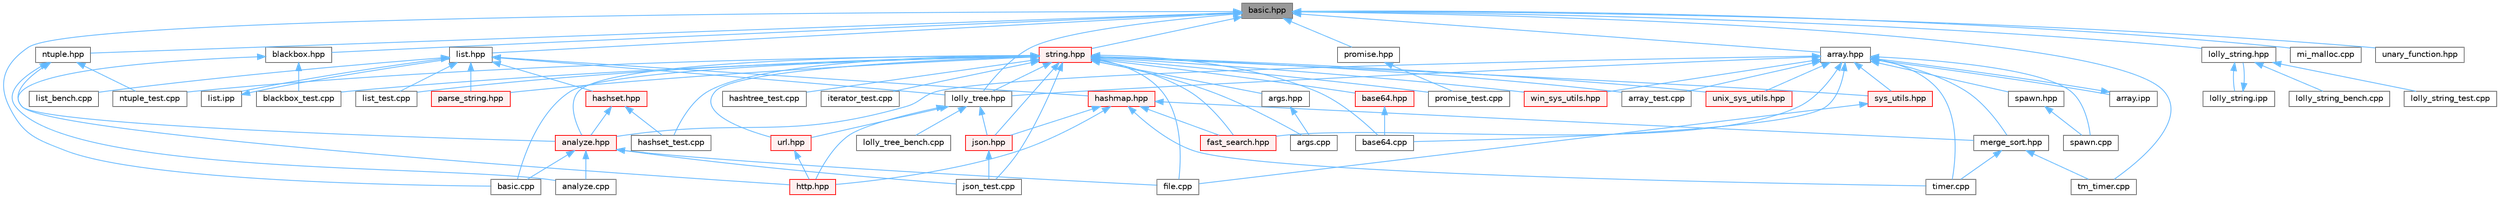 digraph "basic.hpp"
{
 // LATEX_PDF_SIZE
  bgcolor="transparent";
  edge [fontname=Helvetica,fontsize=10,labelfontname=Helvetica,labelfontsize=10];
  node [fontname=Helvetica,fontsize=10,shape=box,height=0.2,width=0.4];
  Node1 [id="Node000001",label="basic.hpp",height=0.2,width=0.4,color="gray40", fillcolor="grey60", style="filled", fontcolor="black",tooltip=" "];
  Node1 -> Node2 [id="edge1_Node000001_Node000002",dir="back",color="steelblue1",style="solid",tooltip=" "];
  Node2 [id="Node000002",label="array.hpp",height=0.2,width=0.4,color="grey40", fillcolor="white", style="filled",URL="$array_8hpp.html",tooltip=" "];
  Node2 -> Node3 [id="edge2_Node000002_Node000003",dir="back",color="steelblue1",style="solid",tooltip=" "];
  Node3 [id="Node000003",label="analyze.hpp",height=0.2,width=0.4,color="red", fillcolor="#FFF0F0", style="filled",URL="$analyze_8hpp.html",tooltip=" "];
  Node3 -> Node4 [id="edge3_Node000003_Node000004",dir="back",color="steelblue1",style="solid",tooltip=" "];
  Node4 [id="Node000004",label="analyze.cpp",height=0.2,width=0.4,color="grey40", fillcolor="white", style="filled",URL="$analyze_8cpp.html",tooltip=" "];
  Node3 -> Node7 [id="edge4_Node000003_Node000007",dir="back",color="steelblue1",style="solid",tooltip=" "];
  Node7 [id="Node000007",label="basic.cpp",height=0.2,width=0.4,color="grey40", fillcolor="white", style="filled",URL="$basic_8cpp.html",tooltip=" "];
  Node3 -> Node9 [id="edge5_Node000003_Node000009",dir="back",color="steelblue1",style="solid",tooltip=" "];
  Node9 [id="Node000009",label="file.cpp",height=0.2,width=0.4,color="grey40", fillcolor="white", style="filled",URL="$file_8cpp.html",tooltip=" "];
  Node3 -> Node12 [id="edge6_Node000003_Node000012",dir="back",color="steelblue1",style="solid",tooltip=" "];
  Node12 [id="Node000012",label="json_test.cpp",height=0.2,width=0.4,color="grey40", fillcolor="white", style="filled",URL="$json__test_8cpp.html",tooltip=" "];
  Node2 -> Node22 [id="edge7_Node000002_Node000022",dir="back",color="steelblue1",style="solid",tooltip=" "];
  Node22 [id="Node000022",label="array.ipp",height=0.2,width=0.4,color="grey40", fillcolor="white", style="filled",URL="$array_8ipp.html",tooltip=" "];
  Node22 -> Node2 [id="edge8_Node000022_Node000002",dir="back",color="steelblue1",style="solid",tooltip=" "];
  Node2 -> Node23 [id="edge9_Node000002_Node000023",dir="back",color="steelblue1",style="solid",tooltip=" "];
  Node23 [id="Node000023",label="array_test.cpp",height=0.2,width=0.4,color="grey40", fillcolor="white", style="filled",URL="$array__test_8cpp.html",tooltip=" "];
  Node2 -> Node24 [id="edge10_Node000002_Node000024",dir="back",color="steelblue1",style="solid",tooltip=" "];
  Node24 [id="Node000024",label="base64.cpp",height=0.2,width=0.4,color="grey40", fillcolor="white", style="filled",URL="$base64_8cpp.html",tooltip=" "];
  Node2 -> Node25 [id="edge11_Node000002_Node000025",dir="back",color="steelblue1",style="solid",tooltip=" "];
  Node25 [id="Node000025",label="fast_search.hpp",height=0.2,width=0.4,color="red", fillcolor="#FFF0F0", style="filled",URL="$fast__search_8hpp.html",tooltip=" "];
  Node2 -> Node27 [id="edge12_Node000002_Node000027",dir="back",color="steelblue1",style="solid",tooltip=" "];
  Node27 [id="Node000027",label="lolly_tree.hpp",height=0.2,width=0.4,color="grey40", fillcolor="white", style="filled",URL="$lolly__tree_8hpp.html",tooltip=" "];
  Node27 -> Node28 [id="edge13_Node000027_Node000028",dir="back",color="steelblue1",style="solid",tooltip=" "];
  Node28 [id="Node000028",label="http.hpp",height=0.2,width=0.4,color="red", fillcolor="#FFF0F0", style="filled",URL="$http_8hpp.html",tooltip=" "];
  Node27 -> Node30 [id="edge14_Node000027_Node000030",dir="back",color="steelblue1",style="solid",tooltip=" "];
  Node30 [id="Node000030",label="json.hpp",height=0.2,width=0.4,color="red", fillcolor="#FFF0F0", style="filled",URL="$json_8hpp.html",tooltip=" "];
  Node30 -> Node12 [id="edge15_Node000030_Node000012",dir="back",color="steelblue1",style="solid",tooltip=" "];
  Node27 -> Node31 [id="edge16_Node000027_Node000031",dir="back",color="steelblue1",style="solid",tooltip=" "];
  Node31 [id="Node000031",label="lolly_tree_bench.cpp",height=0.2,width=0.4,color="grey40", fillcolor="white", style="filled",URL="$lolly__tree__bench_8cpp.html",tooltip=" "];
  Node27 -> Node32 [id="edge17_Node000027_Node000032",dir="back",color="steelblue1",style="solid",tooltip=" "];
  Node32 [id="Node000032",label="url.hpp",height=0.2,width=0.4,color="red", fillcolor="#FFF0F0", style="filled",URL="$url_8hpp.html",tooltip=" "];
  Node32 -> Node28 [id="edge18_Node000032_Node000028",dir="back",color="steelblue1",style="solid",tooltip=" "];
  Node2 -> Node71 [id="edge19_Node000002_Node000071",dir="back",color="steelblue1",style="solid",tooltip=" "];
  Node71 [id="Node000071",label="merge_sort.hpp",height=0.2,width=0.4,color="grey40", fillcolor="white", style="filled",URL="$merge__sort_8hpp.html",tooltip=" "];
  Node71 -> Node72 [id="edge20_Node000071_Node000072",dir="back",color="steelblue1",style="solid",tooltip=" "];
  Node72 [id="Node000072",label="timer.cpp",height=0.2,width=0.4,color="grey40", fillcolor="white", style="filled",URL="$timer_8cpp.html",tooltip=" "];
  Node71 -> Node73 [id="edge21_Node000071_Node000073",dir="back",color="steelblue1",style="solid",tooltip=" "];
  Node73 [id="Node000073",label="tm_timer.cpp",height=0.2,width=0.4,color="grey40", fillcolor="white", style="filled",URL="$tm__timer_8cpp.html",tooltip=" "];
  Node2 -> Node74 [id="edge22_Node000002_Node000074",dir="back",color="steelblue1",style="solid",tooltip=" "];
  Node74 [id="Node000074",label="spawn.cpp",height=0.2,width=0.4,color="grey40", fillcolor="white", style="filled",URL="$spawn_8cpp.html",tooltip=" "];
  Node2 -> Node75 [id="edge23_Node000002_Node000075",dir="back",color="steelblue1",style="solid",tooltip=" "];
  Node75 [id="Node000075",label="spawn.hpp",height=0.2,width=0.4,color="grey40", fillcolor="white", style="filled",URL="$spawn_8hpp.html",tooltip=" "];
  Node75 -> Node74 [id="edge24_Node000075_Node000074",dir="back",color="steelblue1",style="solid",tooltip=" "];
  Node2 -> Node76 [id="edge25_Node000002_Node000076",dir="back",color="steelblue1",style="solid",tooltip=" "];
  Node76 [id="Node000076",label="sys_utils.hpp",height=0.2,width=0.4,color="red", fillcolor="#FFF0F0", style="filled",URL="$sys__utils_8hpp.html",tooltip=" "];
  Node76 -> Node9 [id="edge26_Node000076_Node000009",dir="back",color="steelblue1",style="solid",tooltip=" "];
  Node2 -> Node72 [id="edge27_Node000002_Node000072",dir="back",color="steelblue1",style="solid",tooltip=" "];
  Node2 -> Node80 [id="edge28_Node000002_Node000080",dir="back",color="steelblue1",style="solid",tooltip=" "];
  Node80 [id="Node000080",label="unix_sys_utils.hpp",height=0.2,width=0.4,color="red", fillcolor="#FFF0F0", style="filled",URL="$unix__sys__utils_8hpp.html",tooltip=" "];
  Node2 -> Node81 [id="edge29_Node000002_Node000081",dir="back",color="steelblue1",style="solid",tooltip=" "];
  Node81 [id="Node000081",label="win_sys_utils.hpp",height=0.2,width=0.4,color="red", fillcolor="#FFF0F0", style="filled",URL="$win__sys__utils_8hpp.html",tooltip=" "];
  Node1 -> Node7 [id="edge30_Node000001_Node000007",dir="back",color="steelblue1",style="solid",tooltip=" "];
  Node1 -> Node82 [id="edge31_Node000001_Node000082",dir="back",color="steelblue1",style="solid",tooltip=" "];
  Node82 [id="Node000082",label="blackbox.hpp",height=0.2,width=0.4,color="grey40", fillcolor="white", style="filled",URL="$blackbox_8hpp.html",tooltip=" "];
  Node82 -> Node46 [id="edge32_Node000082_Node000046",dir="back",color="steelblue1",style="solid",tooltip=" "];
  Node46 [id="Node000046",label="blackbox_test.cpp",height=0.2,width=0.4,color="grey40", fillcolor="white", style="filled",URL="$blackbox__test_8cpp.html",tooltip=" "];
  Node82 -> Node28 [id="edge33_Node000082_Node000028",dir="back",color="steelblue1",style="solid",tooltip=" "];
  Node1 -> Node83 [id="edge34_Node000001_Node000083",dir="back",color="steelblue1",style="solid",tooltip=" "];
  Node83 [id="Node000083",label="list.hpp",height=0.2,width=0.4,color="grey40", fillcolor="white", style="filled",URL="$list_8hpp.html",tooltip=" "];
  Node83 -> Node84 [id="edge35_Node000083_Node000084",dir="back",color="steelblue1",style="solid",tooltip=" "];
  Node84 [id="Node000084",label="hashmap.hpp",height=0.2,width=0.4,color="red", fillcolor="#FFF0F0", style="filled",URL="$hashmap_8hpp.html",tooltip=" "];
  Node84 -> Node25 [id="edge36_Node000084_Node000025",dir="back",color="steelblue1",style="solid",tooltip=" "];
  Node84 -> Node28 [id="edge37_Node000084_Node000028",dir="back",color="steelblue1",style="solid",tooltip=" "];
  Node84 -> Node30 [id="edge38_Node000084_Node000030",dir="back",color="steelblue1",style="solid",tooltip=" "];
  Node84 -> Node71 [id="edge39_Node000084_Node000071",dir="back",color="steelblue1",style="solid",tooltip=" "];
  Node84 -> Node72 [id="edge40_Node000084_Node000072",dir="back",color="steelblue1",style="solid",tooltip=" "];
  Node83 -> Node96 [id="edge41_Node000083_Node000096",dir="back",color="steelblue1",style="solid",tooltip=" "];
  Node96 [id="Node000096",label="hashset.hpp",height=0.2,width=0.4,color="red", fillcolor="#FFF0F0", style="filled",URL="$hashset_8hpp.html",tooltip=" "];
  Node96 -> Node3 [id="edge42_Node000096_Node000003",dir="back",color="steelblue1",style="solid",tooltip=" "];
  Node96 -> Node50 [id="edge43_Node000096_Node000050",dir="back",color="steelblue1",style="solid",tooltip=" "];
  Node50 [id="Node000050",label="hashset_test.cpp",height=0.2,width=0.4,color="grey40", fillcolor="white", style="filled",URL="$hashset__test_8cpp.html",tooltip=" "];
  Node83 -> Node98 [id="edge44_Node000083_Node000098",dir="back",color="steelblue1",style="solid",tooltip=" "];
  Node98 [id="Node000098",label="list.ipp",height=0.2,width=0.4,color="grey40", fillcolor="white", style="filled",URL="$list_8ipp.html",tooltip=" "];
  Node98 -> Node83 [id="edge45_Node000098_Node000083",dir="back",color="steelblue1",style="solid",tooltip=" "];
  Node83 -> Node99 [id="edge46_Node000083_Node000099",dir="back",color="steelblue1",style="solid",tooltip=" "];
  Node99 [id="Node000099",label="list_bench.cpp",height=0.2,width=0.4,color="grey40", fillcolor="white", style="filled",URL="$list__bench_8cpp.html",tooltip=" "];
  Node83 -> Node53 [id="edge47_Node000083_Node000053",dir="back",color="steelblue1",style="solid",tooltip=" "];
  Node53 [id="Node000053",label="list_test.cpp",height=0.2,width=0.4,color="grey40", fillcolor="white", style="filled",URL="$list__test_8cpp.html",tooltip=" "];
  Node83 -> Node27 [id="edge48_Node000083_Node000027",dir="back",color="steelblue1",style="solid",tooltip=" "];
  Node83 -> Node100 [id="edge49_Node000083_Node000100",dir="back",color="steelblue1",style="solid",tooltip=" "];
  Node100 [id="Node000100",label="parse_string.hpp",height=0.2,width=0.4,color="red", fillcolor="#FFF0F0", style="filled",URL="$parse__string_8hpp.html",tooltip=" "];
  Node1 -> Node101 [id="edge50_Node000001_Node000101",dir="back",color="steelblue1",style="solid",tooltip=" "];
  Node101 [id="Node000101",label="lolly_string.hpp",height=0.2,width=0.4,color="grey40", fillcolor="white", style="filled",URL="$lolly__string_8hpp.html",tooltip=" "];
  Node101 -> Node102 [id="edge51_Node000101_Node000102",dir="back",color="steelblue1",style="solid",tooltip=" "];
  Node102 [id="Node000102",label="lolly_string.ipp",height=0.2,width=0.4,color="grey40", fillcolor="white", style="filled",URL="$lolly__string_8ipp.html",tooltip=" "];
  Node102 -> Node101 [id="edge52_Node000102_Node000101",dir="back",color="steelblue1",style="solid",tooltip=" "];
  Node101 -> Node103 [id="edge53_Node000101_Node000103",dir="back",color="steelblue1",style="solid",tooltip=" "];
  Node103 [id="Node000103",label="lolly_string_bench.cpp",height=0.2,width=0.4,color="grey40", fillcolor="white", style="filled",URL="$lolly__string__bench_8cpp.html",tooltip=" "];
  Node101 -> Node104 [id="edge54_Node000101_Node000104",dir="back",color="steelblue1",style="solid",tooltip=" "];
  Node104 [id="Node000104",label="lolly_string_test.cpp",height=0.2,width=0.4,color="grey40", fillcolor="white", style="filled",URL="$lolly__string__test_8cpp.html",tooltip=" "];
  Node1 -> Node27 [id="edge55_Node000001_Node000027",dir="back",color="steelblue1",style="solid",tooltip=" "];
  Node1 -> Node105 [id="edge56_Node000001_Node000105",dir="back",color="steelblue1",style="solid",tooltip=" "];
  Node105 [id="Node000105",label="mi_malloc.cpp",height=0.2,width=0.4,color="grey40", fillcolor="white", style="filled",URL="$mi__malloc_8cpp.html",tooltip=" "];
  Node1 -> Node106 [id="edge57_Node000001_Node000106",dir="back",color="steelblue1",style="solid",tooltip=" "];
  Node106 [id="Node000106",label="ntuple.hpp",height=0.2,width=0.4,color="grey40", fillcolor="white", style="filled",URL="$ntuple_8hpp.html",tooltip=" "];
  Node106 -> Node4 [id="edge58_Node000106_Node000004",dir="back",color="steelblue1",style="solid",tooltip=" "];
  Node106 -> Node3 [id="edge59_Node000106_Node000003",dir="back",color="steelblue1",style="solid",tooltip=" "];
  Node106 -> Node54 [id="edge60_Node000106_Node000054",dir="back",color="steelblue1",style="solid",tooltip=" "];
  Node54 [id="Node000054",label="ntuple_test.cpp",height=0.2,width=0.4,color="grey40", fillcolor="white", style="filled",URL="$ntuple__test_8cpp.html",tooltip=" "];
  Node1 -> Node107 [id="edge61_Node000001_Node000107",dir="back",color="steelblue1",style="solid",tooltip=" "];
  Node107 [id="Node000107",label="promise.hpp",height=0.2,width=0.4,color="grey40", fillcolor="white", style="filled",URL="$promise_8hpp.html",tooltip=" "];
  Node107 -> Node57 [id="edge62_Node000107_Node000057",dir="back",color="steelblue1",style="solid",tooltip=" "];
  Node57 [id="Node000057",label="promise_test.cpp",height=0.2,width=0.4,color="grey40", fillcolor="white", style="filled",URL="$promise__test_8cpp.html",tooltip=" "];
  Node1 -> Node108 [id="edge63_Node000001_Node000108",dir="back",color="steelblue1",style="solid",tooltip=" "];
  Node108 [id="Node000108",label="string.hpp",height=0.2,width=0.4,color="red", fillcolor="#FFF0F0", style="filled",URL="$string_8hpp.html",tooltip=" "];
  Node108 -> Node3 [id="edge64_Node000108_Node000003",dir="back",color="steelblue1",style="solid",tooltip=" "];
  Node108 -> Node109 [id="edge65_Node000108_Node000109",dir="back",color="steelblue1",style="solid",tooltip=" "];
  Node109 [id="Node000109",label="args.cpp",height=0.2,width=0.4,color="grey40", fillcolor="white", style="filled",URL="$args_8cpp.html",tooltip=" "];
  Node108 -> Node110 [id="edge66_Node000108_Node000110",dir="back",color="steelblue1",style="solid",tooltip=" "];
  Node110 [id="Node000110",label="args.hpp",height=0.2,width=0.4,color="grey40", fillcolor="white", style="filled",URL="$args_8hpp.html",tooltip=" "];
  Node110 -> Node109 [id="edge67_Node000110_Node000109",dir="back",color="steelblue1",style="solid",tooltip=" "];
  Node108 -> Node23 [id="edge68_Node000108_Node000023",dir="back",color="steelblue1",style="solid",tooltip=" "];
  Node108 -> Node24 [id="edge69_Node000108_Node000024",dir="back",color="steelblue1",style="solid",tooltip=" "];
  Node108 -> Node111 [id="edge70_Node000108_Node000111",dir="back",color="steelblue1",style="solid",tooltip=" "];
  Node111 [id="Node000111",label="base64.hpp",height=0.2,width=0.4,color="red", fillcolor="#FFF0F0", style="filled",URL="$base64_8hpp.html",tooltip=" "];
  Node111 -> Node24 [id="edge71_Node000111_Node000024",dir="back",color="steelblue1",style="solid",tooltip=" "];
  Node108 -> Node7 [id="edge72_Node000108_Node000007",dir="back",color="steelblue1",style="solid",tooltip=" "];
  Node108 -> Node46 [id="edge73_Node000108_Node000046",dir="back",color="steelblue1",style="solid",tooltip=" "];
  Node108 -> Node25 [id="edge74_Node000108_Node000025",dir="back",color="steelblue1",style="solid",tooltip=" "];
  Node108 -> Node9 [id="edge75_Node000108_Node000009",dir="back",color="steelblue1",style="solid",tooltip=" "];
  Node108 -> Node50 [id="edge76_Node000108_Node000050",dir="back",color="steelblue1",style="solid",tooltip=" "];
  Node108 -> Node51 [id="edge77_Node000108_Node000051",dir="back",color="steelblue1",style="solid",tooltip=" "];
  Node51 [id="Node000051",label="hashtree_test.cpp",height=0.2,width=0.4,color="grey40", fillcolor="white", style="filled",URL="$hashtree__test_8cpp.html",tooltip=" "];
  Node108 -> Node52 [id="edge78_Node000108_Node000052",dir="back",color="steelblue1",style="solid",tooltip=" "];
  Node52 [id="Node000052",label="iterator_test.cpp",height=0.2,width=0.4,color="grey40", fillcolor="white", style="filled",URL="$iterator__test_8cpp.html",tooltip=" "];
  Node108 -> Node30 [id="edge79_Node000108_Node000030",dir="back",color="steelblue1",style="solid",tooltip=" "];
  Node108 -> Node12 [id="edge80_Node000108_Node000012",dir="back",color="steelblue1",style="solid",tooltip=" "];
  Node108 -> Node53 [id="edge81_Node000108_Node000053",dir="back",color="steelblue1",style="solid",tooltip=" "];
  Node108 -> Node27 [id="edge82_Node000108_Node000027",dir="back",color="steelblue1",style="solid",tooltip=" "];
  Node108 -> Node54 [id="edge83_Node000108_Node000054",dir="back",color="steelblue1",style="solid",tooltip=" "];
  Node108 -> Node100 [id="edge84_Node000108_Node000100",dir="back",color="steelblue1",style="solid",tooltip=" "];
  Node108 -> Node57 [id="edge85_Node000108_Node000057",dir="back",color="steelblue1",style="solid",tooltip=" "];
  Node108 -> Node76 [id="edge86_Node000108_Node000076",dir="back",color="steelblue1",style="solid",tooltip=" "];
  Node108 -> Node80 [id="edge87_Node000108_Node000080",dir="back",color="steelblue1",style="solid",tooltip=" "];
  Node108 -> Node32 [id="edge88_Node000108_Node000032",dir="back",color="steelblue1",style="solid",tooltip=" "];
  Node108 -> Node81 [id="edge89_Node000108_Node000081",dir="back",color="steelblue1",style="solid",tooltip=" "];
  Node1 -> Node73 [id="edge90_Node000001_Node000073",dir="back",color="steelblue1",style="solid",tooltip=" "];
  Node1 -> Node123 [id="edge91_Node000001_Node000123",dir="back",color="steelblue1",style="solid",tooltip=" "];
  Node123 [id="Node000123",label="unary_function.hpp",height=0.2,width=0.4,color="grey40", fillcolor="white", style="filled",URL="$unary__function_8hpp.html",tooltip=" "];
}
